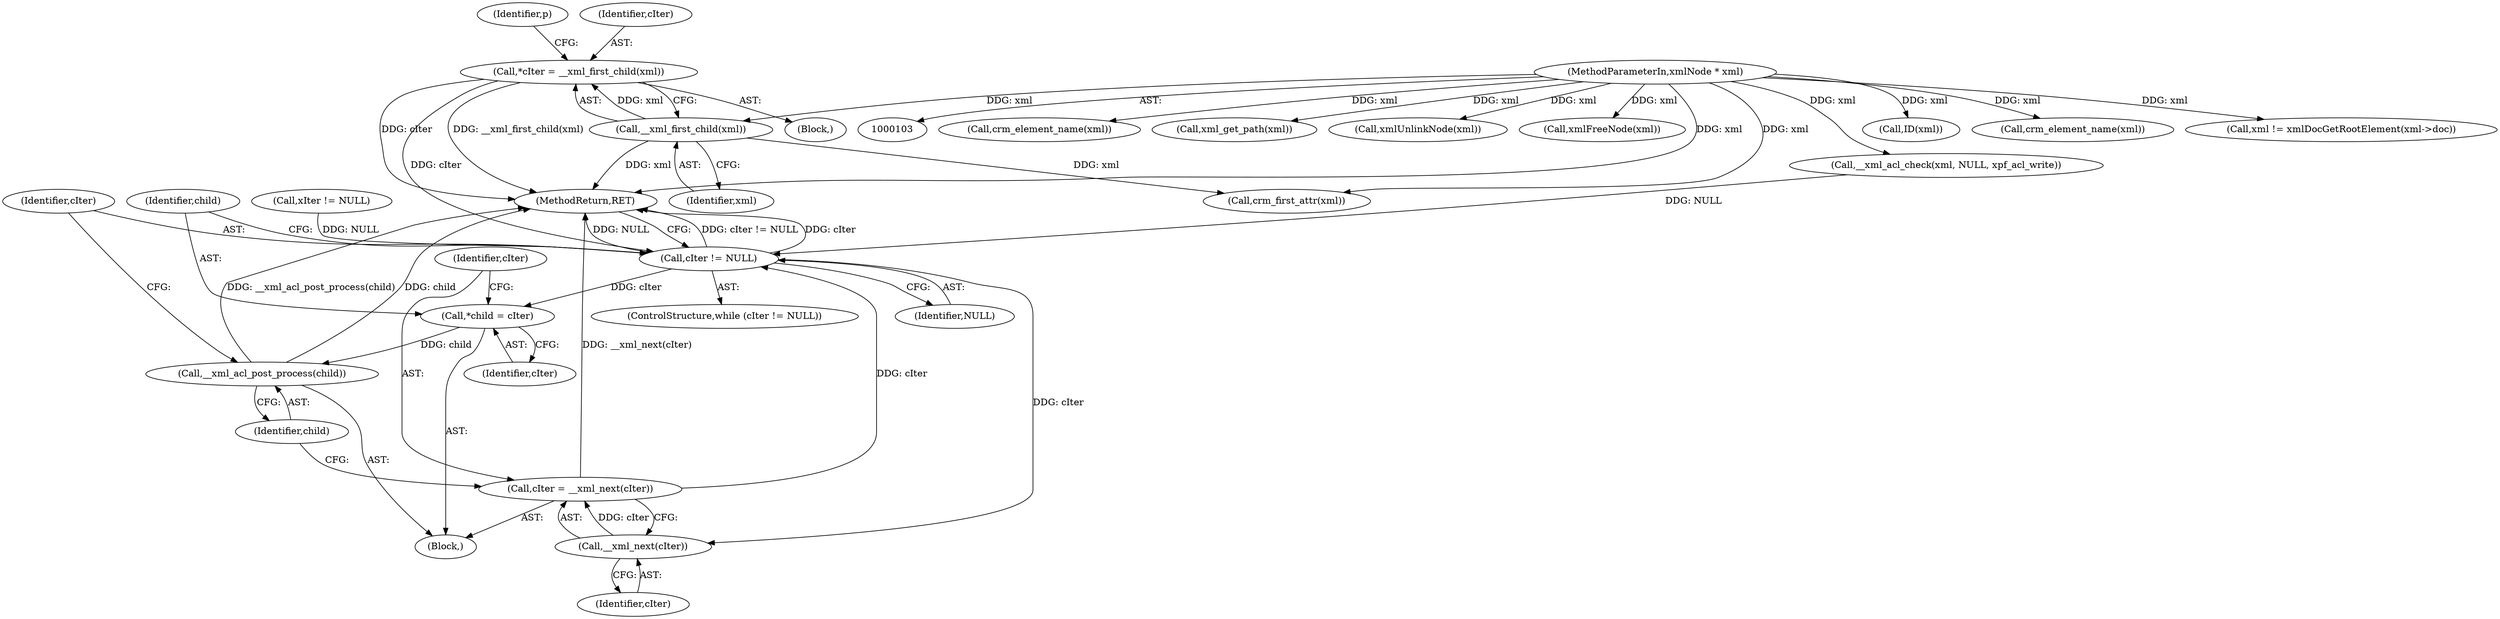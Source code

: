 digraph "0_pacemaker_84ac07c@pointer" {
"1000107" [label="(Call,*cIter = __xml_first_child(xml))"];
"1000109" [label="(Call,__xml_first_child(xml))"];
"1000104" [label="(MethodParameterIn,xmlNode * xml)"];
"1000200" [label="(Call,cIter != NULL)"];
"1000205" [label="(Call,*child = cIter)"];
"1000212" [label="(Call,__xml_acl_post_process(child))"];
"1000210" [label="(Call,__xml_next(cIter))"];
"1000208" [label="(Call,cIter = __xml_next(cIter))"];
"1000109" [label="(Call,__xml_first_child(xml))"];
"1000214" [label="(MethodReturn,RET)"];
"1000201" [label="(Identifier,cIter)"];
"1000160" [label="(Call,__xml_acl_check(xml, NULL, xpf_acl_write))"];
"1000211" [label="(Identifier,cIter)"];
"1000167" [label="(Call,crm_element_name(xml))"];
"1000202" [label="(Identifier,NULL)"];
"1000213" [label="(Identifier,child)"];
"1000208" [label="(Call,cIter = __xml_next(cIter))"];
"1000177" [label="(Call,xml_get_path(xml))"];
"1000192" [label="(Call,xmlUnlinkNode(xml))"];
"1000194" [label="(Call,xmlFreeNode(xml))"];
"1000210" [label="(Call,__xml_next(cIter))"];
"1000212" [label="(Call,__xml_acl_post_process(child))"];
"1000105" [label="(Block,)"];
"1000107" [label="(Call,*cIter = __xml_first_child(xml))"];
"1000131" [label="(Call,crm_first_attr(xml))"];
"1000104" [label="(MethodParameterIn,xmlNode * xml)"];
"1000200" [label="(Call,cIter != NULL)"];
"1000133" [label="(Call,xIter != NULL)"];
"1000199" [label="(ControlStructure,while (cIter != NULL))"];
"1000113" [label="(Identifier,p)"];
"1000209" [label="(Identifier,cIter)"];
"1000169" [label="(Call,ID(xml))"];
"1000206" [label="(Identifier,child)"];
"1000108" [label="(Identifier,cIter)"];
"1000205" [label="(Call,*child = cIter)"];
"1000203" [label="(Block,)"];
"1000181" [label="(Call,crm_element_name(xml))"];
"1000207" [label="(Identifier,cIter)"];
"1000185" [label="(Call,xml != xmlDocGetRootElement(xml->doc))"];
"1000110" [label="(Identifier,xml)"];
"1000107" -> "1000105"  [label="AST: "];
"1000107" -> "1000109"  [label="CFG: "];
"1000108" -> "1000107"  [label="AST: "];
"1000109" -> "1000107"  [label="AST: "];
"1000113" -> "1000107"  [label="CFG: "];
"1000107" -> "1000214"  [label="DDG: cIter"];
"1000107" -> "1000214"  [label="DDG: __xml_first_child(xml)"];
"1000109" -> "1000107"  [label="DDG: xml"];
"1000107" -> "1000200"  [label="DDG: cIter"];
"1000109" -> "1000110"  [label="CFG: "];
"1000110" -> "1000109"  [label="AST: "];
"1000109" -> "1000214"  [label="DDG: xml"];
"1000104" -> "1000109"  [label="DDG: xml"];
"1000109" -> "1000131"  [label="DDG: xml"];
"1000104" -> "1000103"  [label="AST: "];
"1000104" -> "1000214"  [label="DDG: xml"];
"1000104" -> "1000131"  [label="DDG: xml"];
"1000104" -> "1000160"  [label="DDG: xml"];
"1000104" -> "1000167"  [label="DDG: xml"];
"1000104" -> "1000169"  [label="DDG: xml"];
"1000104" -> "1000177"  [label="DDG: xml"];
"1000104" -> "1000181"  [label="DDG: xml"];
"1000104" -> "1000185"  [label="DDG: xml"];
"1000104" -> "1000192"  [label="DDG: xml"];
"1000104" -> "1000194"  [label="DDG: xml"];
"1000200" -> "1000199"  [label="AST: "];
"1000200" -> "1000202"  [label="CFG: "];
"1000201" -> "1000200"  [label="AST: "];
"1000202" -> "1000200"  [label="AST: "];
"1000206" -> "1000200"  [label="CFG: "];
"1000214" -> "1000200"  [label="CFG: "];
"1000200" -> "1000214"  [label="DDG: cIter != NULL"];
"1000200" -> "1000214"  [label="DDG: cIter"];
"1000200" -> "1000214"  [label="DDG: NULL"];
"1000208" -> "1000200"  [label="DDG: cIter"];
"1000133" -> "1000200"  [label="DDG: NULL"];
"1000160" -> "1000200"  [label="DDG: NULL"];
"1000200" -> "1000205"  [label="DDG: cIter"];
"1000200" -> "1000210"  [label="DDG: cIter"];
"1000205" -> "1000203"  [label="AST: "];
"1000205" -> "1000207"  [label="CFG: "];
"1000206" -> "1000205"  [label="AST: "];
"1000207" -> "1000205"  [label="AST: "];
"1000209" -> "1000205"  [label="CFG: "];
"1000205" -> "1000212"  [label="DDG: child"];
"1000212" -> "1000203"  [label="AST: "];
"1000212" -> "1000213"  [label="CFG: "];
"1000213" -> "1000212"  [label="AST: "];
"1000201" -> "1000212"  [label="CFG: "];
"1000212" -> "1000214"  [label="DDG: __xml_acl_post_process(child)"];
"1000212" -> "1000214"  [label="DDG: child"];
"1000210" -> "1000208"  [label="AST: "];
"1000210" -> "1000211"  [label="CFG: "];
"1000211" -> "1000210"  [label="AST: "];
"1000208" -> "1000210"  [label="CFG: "];
"1000210" -> "1000208"  [label="DDG: cIter"];
"1000208" -> "1000203"  [label="AST: "];
"1000209" -> "1000208"  [label="AST: "];
"1000213" -> "1000208"  [label="CFG: "];
"1000208" -> "1000214"  [label="DDG: __xml_next(cIter)"];
}
